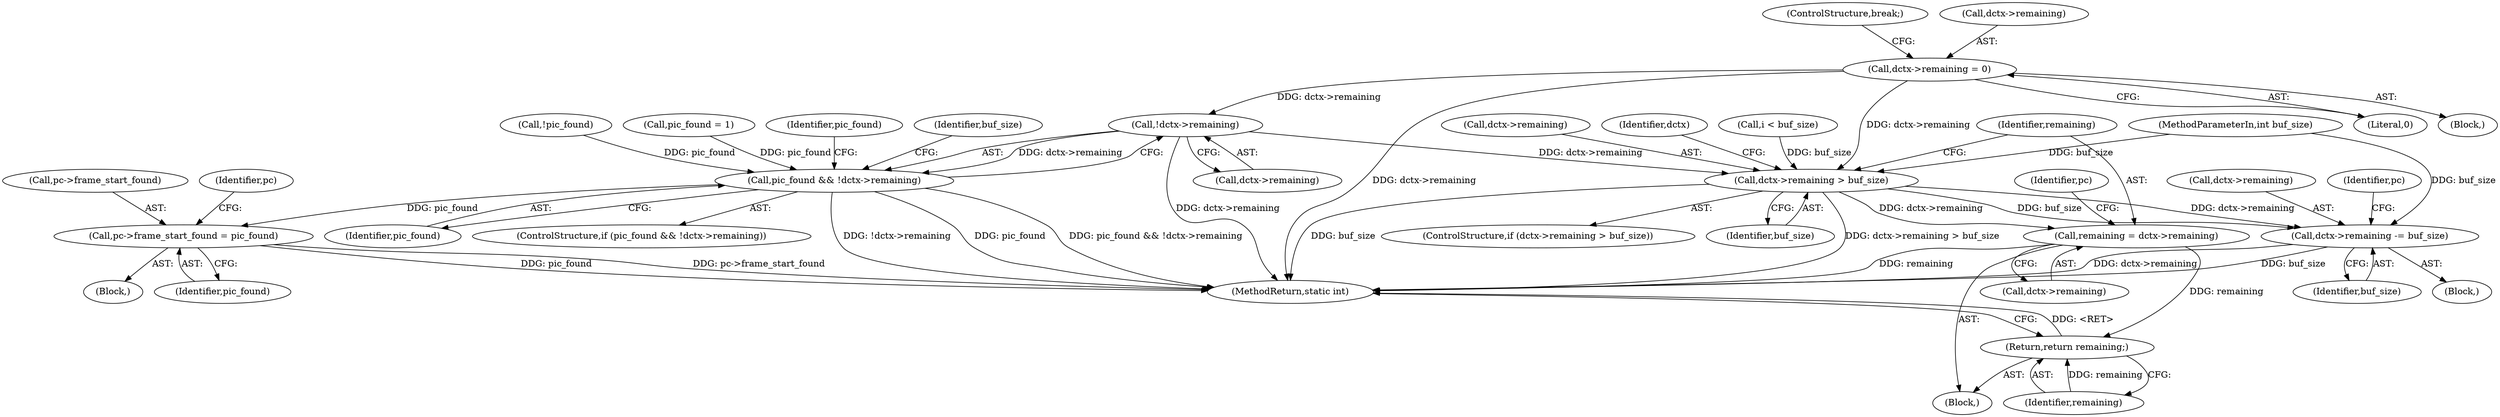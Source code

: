digraph "0_FFmpeg_0a709e2a10b8288a0cc383547924ecfe285cef89@API" {
"1000172" [label="(Call,!dctx->remaining)"];
"1000163" [label="(Call,dctx->remaining = 0)"];
"1000170" [label="(Call,pic_found && !dctx->remaining)"];
"1000385" [label="(Call,pc->frame_start_found = pic_found)"];
"1000343" [label="(Call,dctx->remaining > buf_size)"];
"1000349" [label="(Call,dctx->remaining -= buf_size)"];
"1000357" [label="(Call,remaining = dctx->remaining)"];
"1000383" [label="(Return,return remaining;)"];
"1000353" [label="(Identifier,buf_size)"];
"1000385" [label="(Call,pc->frame_start_found = pic_found)"];
"1000386" [label="(Call,pc->frame_start_found)"];
"1000350" [label="(Call,dctx->remaining)"];
"1000389" [label="(Identifier,pic_found)"];
"1000170" [label="(Call,pic_found && !dctx->remaining)"];
"1000130" [label="(Call,!pic_found)"];
"1000359" [label="(Call,dctx->remaining)"];
"1000163" [label="(Call,dctx->remaining = 0)"];
"1000169" [label="(ControlStructure,if (pic_found && !dctx->remaining))"];
"1000349" [label="(Call,dctx->remaining -= buf_size)"];
"1000387" [label="(Identifier,pc)"];
"1000172" [label="(Call,!dctx->remaining)"];
"1000105" [label="(Block,)"];
"1000392" [label="(Identifier,pc)"];
"1000358" [label="(Identifier,remaining)"];
"1000167" [label="(Literal,0)"];
"1000364" [label="(Identifier,pc)"];
"1000171" [label="(Identifier,pic_found)"];
"1000155" [label="(Call,pic_found = 1)"];
"1000173" [label="(Call,dctx->remaining)"];
"1000104" [label="(MethodParameterIn,int buf_size)"];
"1000384" [label="(Identifier,remaining)"];
"1000168" [label="(ControlStructure,break;)"];
"1000355" [label="(Block,)"];
"1000340" [label="(Identifier,pic_found)"];
"1000383" [label="(Return,return remaining;)"];
"1000344" [label="(Call,dctx->remaining)"];
"1000152" [label="(Block,)"];
"1000348" [label="(Block,)"];
"1000343" [label="(Call,dctx->remaining > buf_size)"];
"1000397" [label="(MethodReturn,static int)"];
"1000164" [label="(Call,dctx->remaining)"];
"1000342" [label="(ControlStructure,if (dctx->remaining > buf_size))"];
"1000351" [label="(Identifier,dctx)"];
"1000179" [label="(Identifier,buf_size)"];
"1000137" [label="(Call,i < buf_size)"];
"1000347" [label="(Identifier,buf_size)"];
"1000357" [label="(Call,remaining = dctx->remaining)"];
"1000172" -> "1000170"  [label="AST: "];
"1000172" -> "1000173"  [label="CFG: "];
"1000173" -> "1000172"  [label="AST: "];
"1000170" -> "1000172"  [label="CFG: "];
"1000172" -> "1000397"  [label="DDG: dctx->remaining"];
"1000172" -> "1000170"  [label="DDG: dctx->remaining"];
"1000163" -> "1000172"  [label="DDG: dctx->remaining"];
"1000172" -> "1000343"  [label="DDG: dctx->remaining"];
"1000163" -> "1000152"  [label="AST: "];
"1000163" -> "1000167"  [label="CFG: "];
"1000164" -> "1000163"  [label="AST: "];
"1000167" -> "1000163"  [label="AST: "];
"1000168" -> "1000163"  [label="CFG: "];
"1000163" -> "1000397"  [label="DDG: dctx->remaining"];
"1000163" -> "1000343"  [label="DDG: dctx->remaining"];
"1000170" -> "1000169"  [label="AST: "];
"1000170" -> "1000171"  [label="CFG: "];
"1000171" -> "1000170"  [label="AST: "];
"1000179" -> "1000170"  [label="CFG: "];
"1000340" -> "1000170"  [label="CFG: "];
"1000170" -> "1000397"  [label="DDG: !dctx->remaining"];
"1000170" -> "1000397"  [label="DDG: pic_found"];
"1000170" -> "1000397"  [label="DDG: pic_found && !dctx->remaining"];
"1000155" -> "1000170"  [label="DDG: pic_found"];
"1000130" -> "1000170"  [label="DDG: pic_found"];
"1000170" -> "1000385"  [label="DDG: pic_found"];
"1000385" -> "1000105"  [label="AST: "];
"1000385" -> "1000389"  [label="CFG: "];
"1000386" -> "1000385"  [label="AST: "];
"1000389" -> "1000385"  [label="AST: "];
"1000392" -> "1000385"  [label="CFG: "];
"1000385" -> "1000397"  [label="DDG: pic_found"];
"1000385" -> "1000397"  [label="DDG: pc->frame_start_found"];
"1000343" -> "1000342"  [label="AST: "];
"1000343" -> "1000347"  [label="CFG: "];
"1000344" -> "1000343"  [label="AST: "];
"1000347" -> "1000343"  [label="AST: "];
"1000351" -> "1000343"  [label="CFG: "];
"1000358" -> "1000343"  [label="CFG: "];
"1000343" -> "1000397"  [label="DDG: dctx->remaining > buf_size"];
"1000343" -> "1000397"  [label="DDG: buf_size"];
"1000137" -> "1000343"  [label="DDG: buf_size"];
"1000104" -> "1000343"  [label="DDG: buf_size"];
"1000343" -> "1000349"  [label="DDG: buf_size"];
"1000343" -> "1000349"  [label="DDG: dctx->remaining"];
"1000343" -> "1000357"  [label="DDG: dctx->remaining"];
"1000349" -> "1000348"  [label="AST: "];
"1000349" -> "1000353"  [label="CFG: "];
"1000350" -> "1000349"  [label="AST: "];
"1000353" -> "1000349"  [label="AST: "];
"1000387" -> "1000349"  [label="CFG: "];
"1000349" -> "1000397"  [label="DDG: buf_size"];
"1000349" -> "1000397"  [label="DDG: dctx->remaining"];
"1000104" -> "1000349"  [label="DDG: buf_size"];
"1000357" -> "1000355"  [label="AST: "];
"1000357" -> "1000359"  [label="CFG: "];
"1000358" -> "1000357"  [label="AST: "];
"1000359" -> "1000357"  [label="AST: "];
"1000364" -> "1000357"  [label="CFG: "];
"1000357" -> "1000397"  [label="DDG: remaining"];
"1000357" -> "1000383"  [label="DDG: remaining"];
"1000383" -> "1000355"  [label="AST: "];
"1000383" -> "1000384"  [label="CFG: "];
"1000384" -> "1000383"  [label="AST: "];
"1000397" -> "1000383"  [label="CFG: "];
"1000383" -> "1000397"  [label="DDG: <RET>"];
"1000384" -> "1000383"  [label="DDG: remaining"];
}
